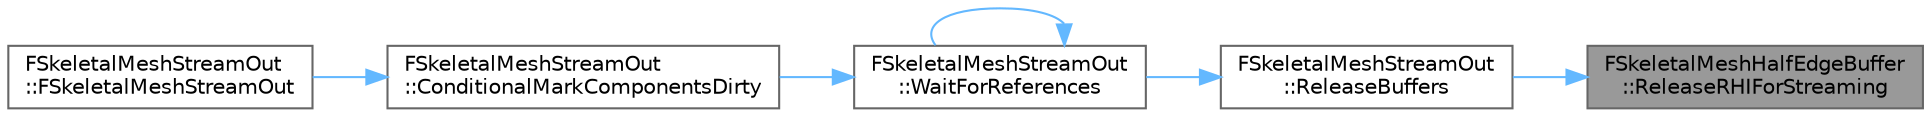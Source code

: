 digraph "FSkeletalMeshHalfEdgeBuffer::ReleaseRHIForStreaming"
{
 // INTERACTIVE_SVG=YES
 // LATEX_PDF_SIZE
  bgcolor="transparent";
  edge [fontname=Helvetica,fontsize=10,labelfontname=Helvetica,labelfontsize=10];
  node [fontname=Helvetica,fontsize=10,shape=box,height=0.2,width=0.4];
  rankdir="RL";
  Node1 [id="Node000001",label="FSkeletalMeshHalfEdgeBuffer\l::ReleaseRHIForStreaming",height=0.2,width=0.4,color="gray40", fillcolor="grey60", style="filled", fontcolor="black",tooltip=" "];
  Node1 -> Node2 [id="edge1_Node000001_Node000002",dir="back",color="steelblue1",style="solid",tooltip=" "];
  Node2 [id="Node000002",label="FSkeletalMeshStreamOut\l::ReleaseBuffers",height=0.2,width=0.4,color="grey40", fillcolor="white", style="filled",URL="$d1/dc5/classFSkeletalMeshStreamOut.html#ab28baab3fac143021327fd579ee6f159",tooltip="Release RHI buffers and update SRVs."];
  Node2 -> Node3 [id="edge2_Node000002_Node000003",dir="back",color="steelblue1",style="solid",tooltip=" "];
  Node3 [id="Node000003",label="FSkeletalMeshStreamOut\l::WaitForReferences",height=0.2,width=0.4,color="grey40", fillcolor="white", style="filled",URL="$d1/dc5/classFSkeletalMeshStreamOut.html#aad6d39d75cb29a02bf8f0bf6e0ef860c",tooltip="Wait for all references to be released."];
  Node3 -> Node4 [id="edge3_Node000003_Node000004",dir="back",color="steelblue1",style="solid",tooltip=" "];
  Node4 [id="Node000004",label="FSkeletalMeshStreamOut\l::ConditionalMarkComponentsDirty",height=0.2,width=0.4,color="grey40", fillcolor="white", style="filled",URL="$d1/dc5/classFSkeletalMeshStreamOut.html#a1ceb4fcd77111a283a9562377b103907",tooltip="Notify components that the LOD is being streamed out so that they can release references."];
  Node4 -> Node5 [id="edge4_Node000004_Node000005",dir="back",color="steelblue1",style="solid",tooltip=" "];
  Node5 [id="Node000005",label="FSkeletalMeshStreamOut\l::FSkeletalMeshStreamOut",height=0.2,width=0.4,color="grey40", fillcolor="white", style="filled",URL="$d1/dc5/classFSkeletalMeshStreamOut.html#af70d496d98ab44325aa5d882761c9f26",tooltip=" "];
  Node3 -> Node3 [id="edge5_Node000003_Node000003",dir="back",color="steelblue1",style="solid",tooltip=" "];
}
